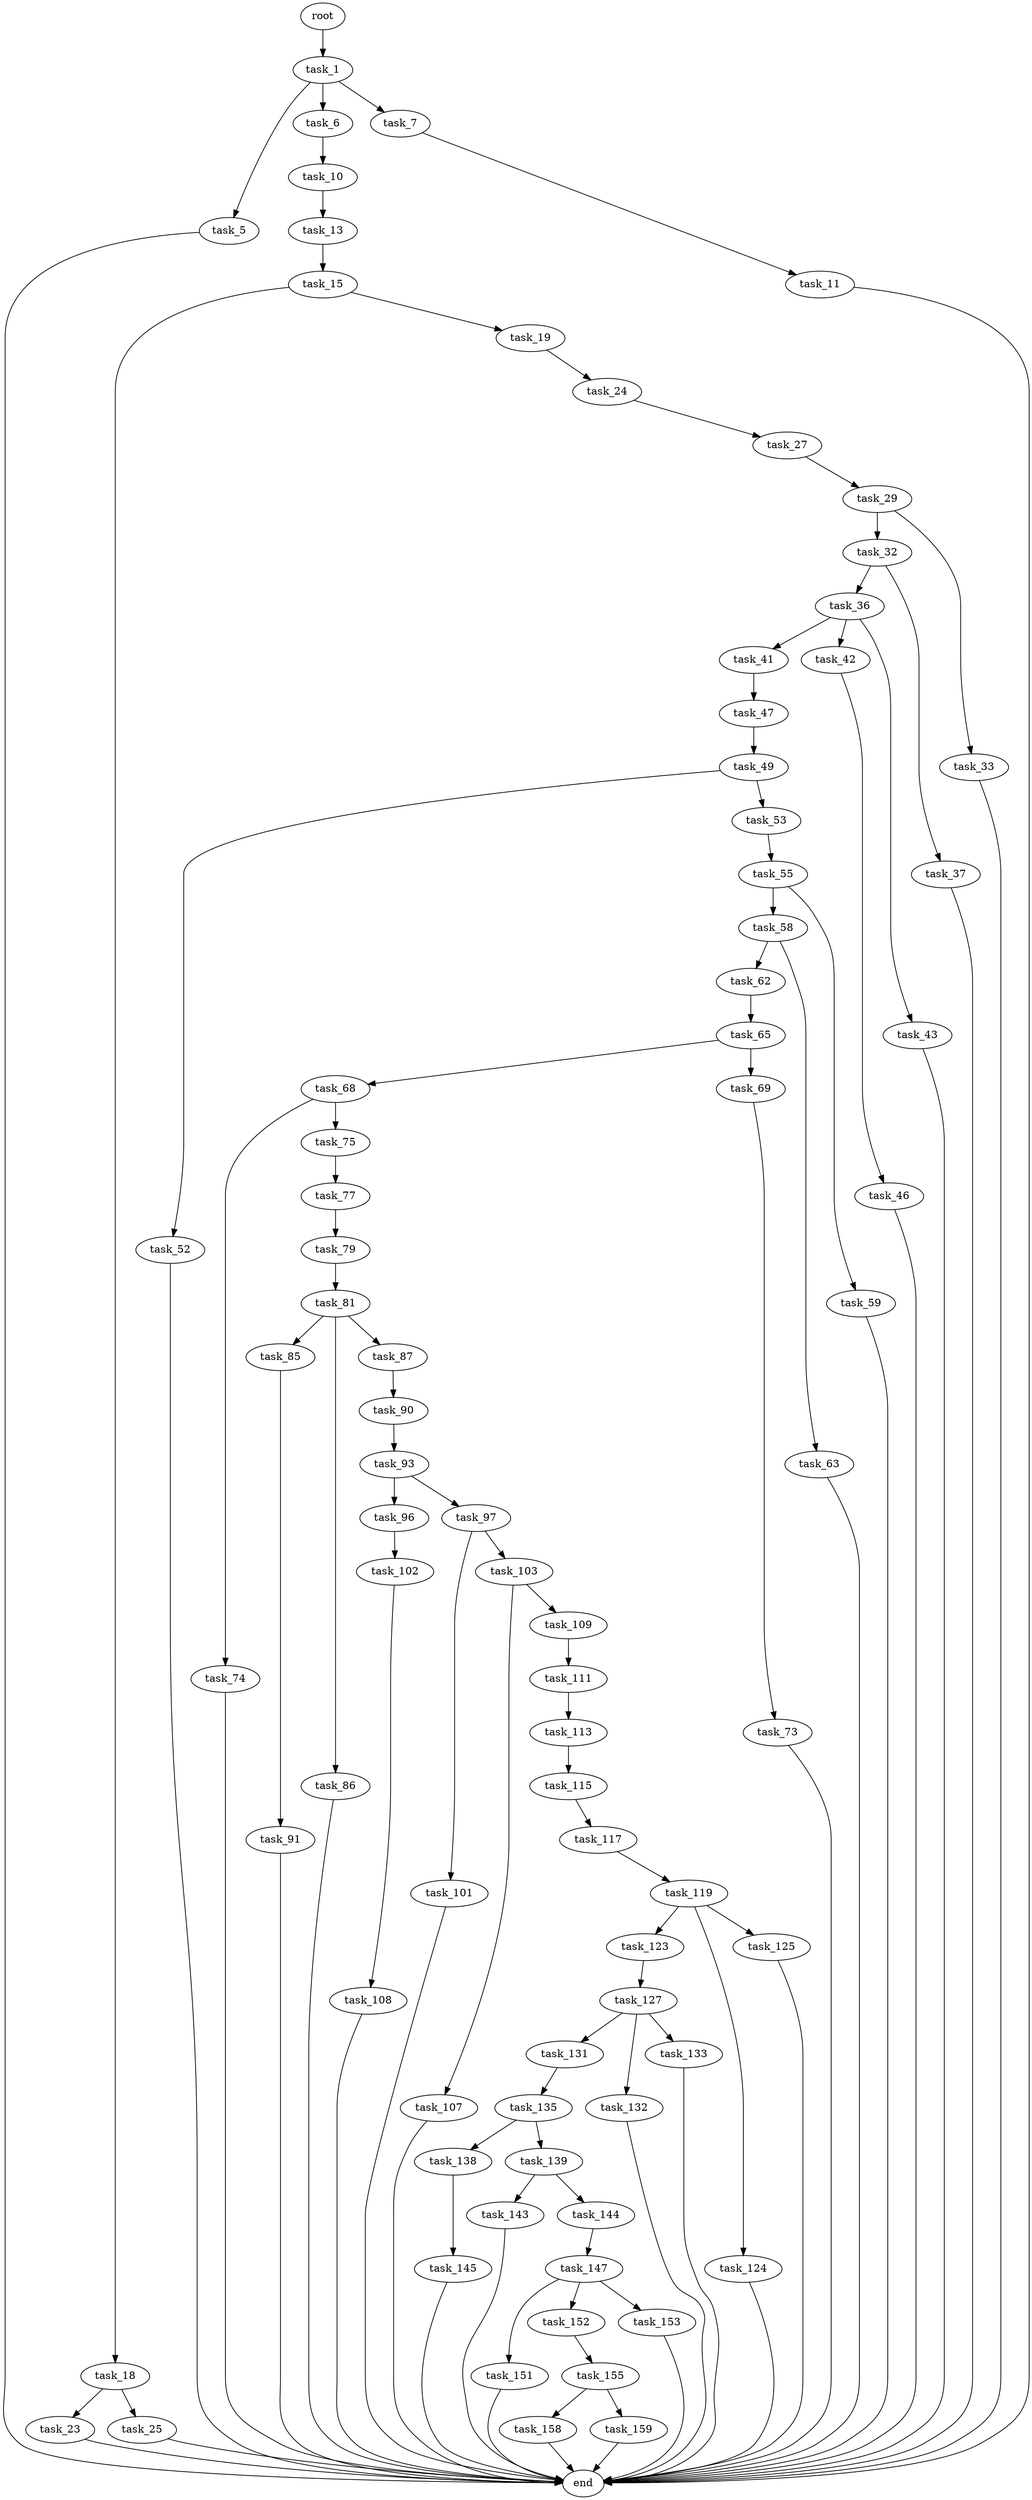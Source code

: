 digraph G {
  root [size="0.000000"];
  task_1 [size="19280473968.000000"];
  task_5 [size="18601264052.000000"];
  task_6 [size="25763696340.000000"];
  task_7 [size="432072710205.000000"];
  end [size="0.000000"];
  task_10 [size="231928233984.000000"];
  task_11 [size="393564988387.000000"];
  task_13 [size="474509017072.000000"];
  task_15 [size="27126582528.000000"];
  task_18 [size="549755813888.000000"];
  task_19 [size="36401295359.000000"];
  task_23 [size="1774273922.000000"];
  task_25 [size="28991029248.000000"];
  task_24 [size="10200973993.000000"];
  task_27 [size="2713731714.000000"];
  task_29 [size="81500214798.000000"];
  task_32 [size="74150779631.000000"];
  task_33 [size="6758527980.000000"];
  task_36 [size="11371971924.000000"];
  task_37 [size="1073741824000.000000"];
  task_41 [size="397947389587.000000"];
  task_42 [size="28991029248.000000"];
  task_43 [size="13883202280.000000"];
  task_47 [size="5962176239.000000"];
  task_46 [size="31623488362.000000"];
  task_49 [size="43214698610.000000"];
  task_52 [size="782757789696.000000"];
  task_53 [size="5221290218.000000"];
  task_55 [size="368293445632.000000"];
  task_58 [size="1073741824000.000000"];
  task_59 [size="17495764540.000000"];
  task_62 [size="248243149026.000000"];
  task_63 [size="1374778618371.000000"];
  task_65 [size="44123120197.000000"];
  task_68 [size="8589934592.000000"];
  task_69 [size="231928233984.000000"];
  task_74 [size="24198686902.000000"];
  task_75 [size="118958863656.000000"];
  task_73 [size="26023540665.000000"];
  task_77 [size="17775021453.000000"];
  task_79 [size="28153875978.000000"];
  task_81 [size="782757789696.000000"];
  task_85 [size="28991029248.000000"];
  task_86 [size="368293445632.000000"];
  task_87 [size="11622248350.000000"];
  task_91 [size="546360819397.000000"];
  task_90 [size="231928233984.000000"];
  task_93 [size="32033101174.000000"];
  task_96 [size="1345364339.000000"];
  task_97 [size="1073741824000.000000"];
  task_102 [size="8589934592.000000"];
  task_101 [size="919635155635.000000"];
  task_103 [size="1073741824000.000000"];
  task_108 [size="549755813888.000000"];
  task_107 [size="543682180236.000000"];
  task_109 [size="8589934592.000000"];
  task_111 [size="13201386583.000000"];
  task_113 [size="68719476736.000000"];
  task_115 [size="42132507184.000000"];
  task_117 [size="549755813888.000000"];
  task_119 [size="6159565917.000000"];
  task_123 [size="713321716484.000000"];
  task_124 [size="157765658325.000000"];
  task_125 [size="2853025980.000000"];
  task_127 [size="23250685675.000000"];
  task_131 [size="1343211830.000000"];
  task_132 [size="2286940287.000000"];
  task_133 [size="8589934592.000000"];
  task_135 [size="368293445632.000000"];
  task_138 [size="8589934592.000000"];
  task_139 [size="2536143366.000000"];
  task_145 [size="28991029248.000000"];
  task_143 [size="111498501852.000000"];
  task_144 [size="231928233984.000000"];
  task_147 [size="28991029248.000000"];
  task_151 [size="3468651640.000000"];
  task_152 [size="549755813888.000000"];
  task_153 [size="134217728000.000000"];
  task_155 [size="28991029248.000000"];
  task_158 [size="12691482561.000000"];
  task_159 [size="576364852144.000000"];

  root -> task_1 [size="1.000000"];
  task_1 -> task_5 [size="679477248.000000"];
  task_1 -> task_6 [size="679477248.000000"];
  task_1 -> task_7 [size="679477248.000000"];
  task_5 -> end [size="1.000000"];
  task_6 -> task_10 [size="536870912.000000"];
  task_7 -> task_11 [size="411041792.000000"];
  task_10 -> task_13 [size="301989888.000000"];
  task_11 -> end [size="1.000000"];
  task_13 -> task_15 [size="411041792.000000"];
  task_15 -> task_18 [size="679477248.000000"];
  task_15 -> task_19 [size="679477248.000000"];
  task_18 -> task_23 [size="536870912.000000"];
  task_18 -> task_25 [size="536870912.000000"];
  task_19 -> task_24 [size="33554432.000000"];
  task_23 -> end [size="1.000000"];
  task_25 -> end [size="1.000000"];
  task_24 -> task_27 [size="679477248.000000"];
  task_27 -> task_29 [size="75497472.000000"];
  task_29 -> task_32 [size="301989888.000000"];
  task_29 -> task_33 [size="301989888.000000"];
  task_32 -> task_36 [size="75497472.000000"];
  task_32 -> task_37 [size="75497472.000000"];
  task_33 -> end [size="1.000000"];
  task_36 -> task_41 [size="33554432.000000"];
  task_36 -> task_42 [size="33554432.000000"];
  task_36 -> task_43 [size="33554432.000000"];
  task_37 -> end [size="1.000000"];
  task_41 -> task_47 [size="679477248.000000"];
  task_42 -> task_46 [size="75497472.000000"];
  task_43 -> end [size="1.000000"];
  task_47 -> task_49 [size="679477248.000000"];
  task_46 -> end [size="1.000000"];
  task_49 -> task_52 [size="679477248.000000"];
  task_49 -> task_53 [size="679477248.000000"];
  task_52 -> end [size="1.000000"];
  task_53 -> task_55 [size="209715200.000000"];
  task_55 -> task_58 [size="411041792.000000"];
  task_55 -> task_59 [size="411041792.000000"];
  task_58 -> task_62 [size="838860800.000000"];
  task_58 -> task_63 [size="838860800.000000"];
  task_59 -> end [size="1.000000"];
  task_62 -> task_65 [size="209715200.000000"];
  task_63 -> end [size="1.000000"];
  task_65 -> task_68 [size="838860800.000000"];
  task_65 -> task_69 [size="838860800.000000"];
  task_68 -> task_74 [size="33554432.000000"];
  task_68 -> task_75 [size="33554432.000000"];
  task_69 -> task_73 [size="301989888.000000"];
  task_74 -> end [size="1.000000"];
  task_75 -> task_77 [size="134217728.000000"];
  task_73 -> end [size="1.000000"];
  task_77 -> task_79 [size="838860800.000000"];
  task_79 -> task_81 [size="536870912.000000"];
  task_81 -> task_85 [size="679477248.000000"];
  task_81 -> task_86 [size="679477248.000000"];
  task_81 -> task_87 [size="679477248.000000"];
  task_85 -> task_91 [size="75497472.000000"];
  task_86 -> end [size="1.000000"];
  task_87 -> task_90 [size="301989888.000000"];
  task_91 -> end [size="1.000000"];
  task_90 -> task_93 [size="301989888.000000"];
  task_93 -> task_96 [size="536870912.000000"];
  task_93 -> task_97 [size="536870912.000000"];
  task_96 -> task_102 [size="75497472.000000"];
  task_97 -> task_101 [size="838860800.000000"];
  task_97 -> task_103 [size="838860800.000000"];
  task_102 -> task_108 [size="33554432.000000"];
  task_101 -> end [size="1.000000"];
  task_103 -> task_107 [size="838860800.000000"];
  task_103 -> task_109 [size="838860800.000000"];
  task_108 -> end [size="1.000000"];
  task_107 -> end [size="1.000000"];
  task_109 -> task_111 [size="33554432.000000"];
  task_111 -> task_113 [size="209715200.000000"];
  task_113 -> task_115 [size="134217728.000000"];
  task_115 -> task_117 [size="838860800.000000"];
  task_117 -> task_119 [size="536870912.000000"];
  task_119 -> task_123 [size="134217728.000000"];
  task_119 -> task_124 [size="134217728.000000"];
  task_119 -> task_125 [size="134217728.000000"];
  task_123 -> task_127 [size="536870912.000000"];
  task_124 -> end [size="1.000000"];
  task_125 -> end [size="1.000000"];
  task_127 -> task_131 [size="75497472.000000"];
  task_127 -> task_132 [size="75497472.000000"];
  task_127 -> task_133 [size="75497472.000000"];
  task_131 -> task_135 [size="33554432.000000"];
  task_132 -> end [size="1.000000"];
  task_133 -> end [size="1.000000"];
  task_135 -> task_138 [size="411041792.000000"];
  task_135 -> task_139 [size="411041792.000000"];
  task_138 -> task_145 [size="33554432.000000"];
  task_139 -> task_143 [size="134217728.000000"];
  task_139 -> task_144 [size="134217728.000000"];
  task_145 -> end [size="1.000000"];
  task_143 -> end [size="1.000000"];
  task_144 -> task_147 [size="301989888.000000"];
  task_147 -> task_151 [size="75497472.000000"];
  task_147 -> task_152 [size="75497472.000000"];
  task_147 -> task_153 [size="75497472.000000"];
  task_151 -> end [size="1.000000"];
  task_152 -> task_155 [size="536870912.000000"];
  task_153 -> end [size="1.000000"];
  task_155 -> task_158 [size="75497472.000000"];
  task_155 -> task_159 [size="75497472.000000"];
  task_158 -> end [size="1.000000"];
  task_159 -> end [size="1.000000"];
}
